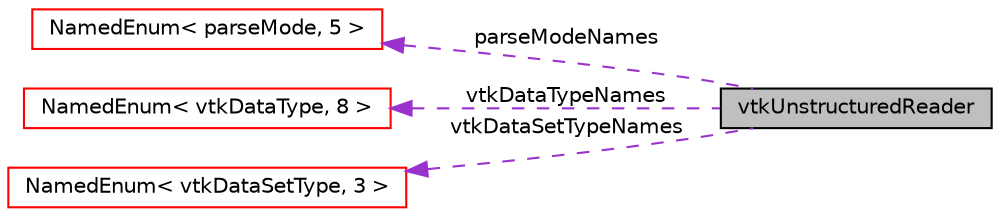 digraph "vtkUnstructuredReader"
{
  bgcolor="transparent";
  edge [fontname="Helvetica",fontsize="10",labelfontname="Helvetica",labelfontsize="10"];
  node [fontname="Helvetica",fontsize="10",shape=record];
  rankdir="LR";
  Node1 [label="vtkUnstructuredReader",height=0.2,width=0.4,color="black", fillcolor="grey75", style="filled", fontcolor="black"];
  Node2 -> Node1 [dir="back",color="darkorchid3",fontsize="10",style="dashed",label=" parseModeNames" ,fontname="Helvetica"];
  Node2 [label="NamedEnum\< parseMode, 5 \>",height=0.2,width=0.4,color="red",URL="$a01609.html"];
  Node3 -> Node1 [dir="back",color="darkorchid3",fontsize="10",style="dashed",label=" vtkDataTypeNames" ,fontname="Helvetica"];
  Node3 [label="NamedEnum\< vtkDataType, 8 \>",height=0.2,width=0.4,color="red",URL="$a01609.html"];
  Node4 -> Node1 [dir="back",color="darkorchid3",fontsize="10",style="dashed",label=" vtkDataSetTypeNames" ,fontname="Helvetica"];
  Node4 [label="NamedEnum\< vtkDataSetType, 3 \>",height=0.2,width=0.4,color="red",URL="$a01609.html"];
}
